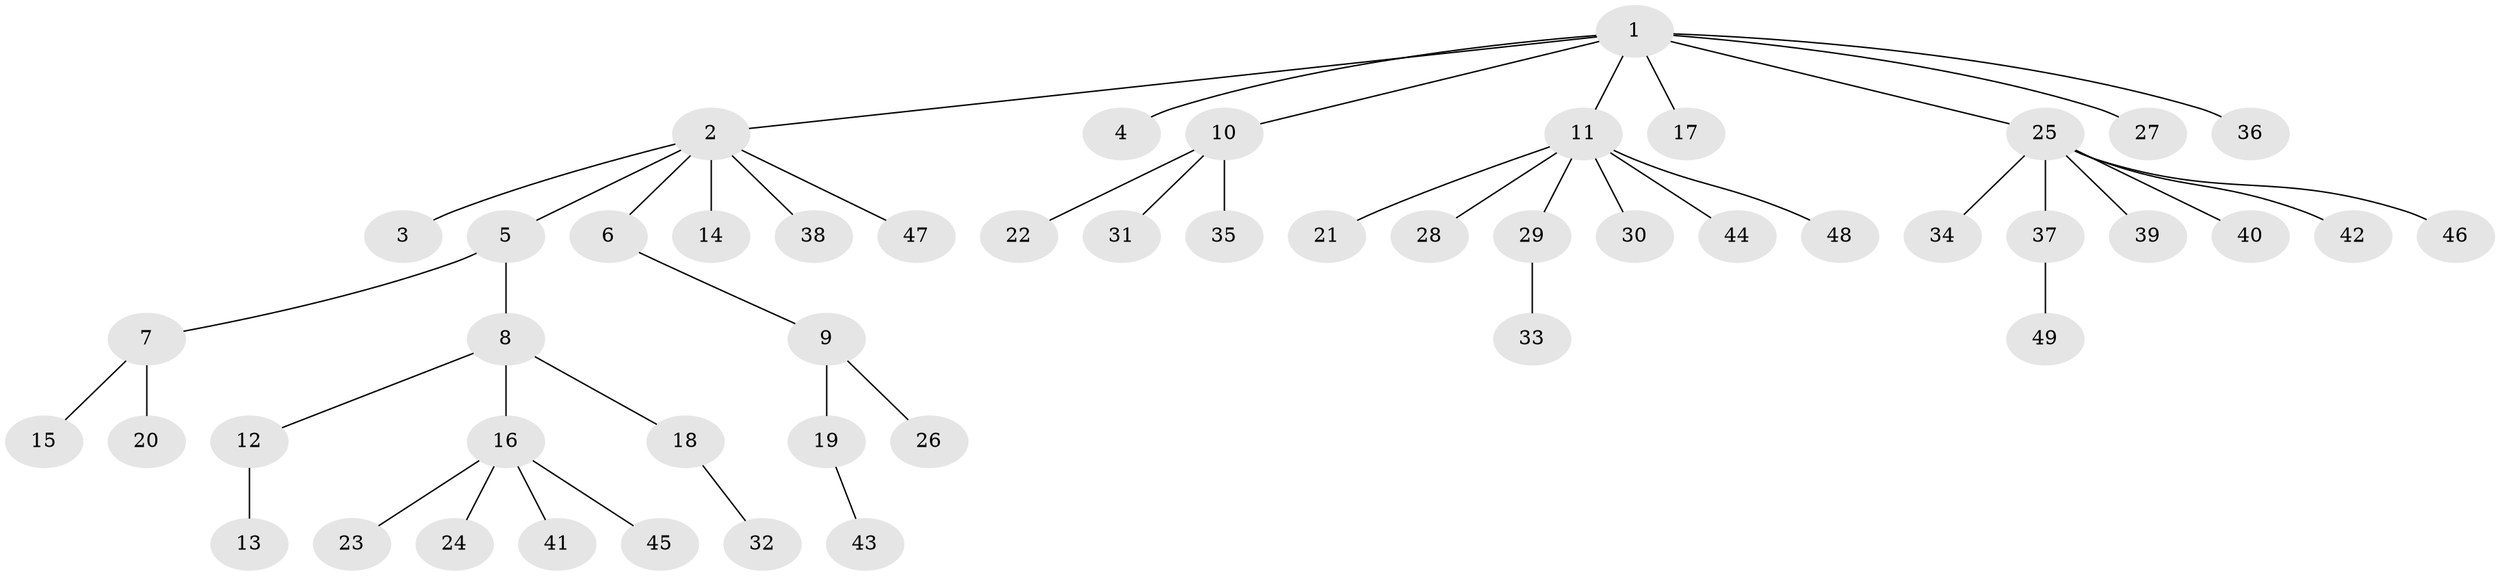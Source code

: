 // original degree distribution, {9: 0.012658227848101266, 8: 0.0379746835443038, 2: 0.21518987341772153, 1: 0.620253164556962, 4: 0.0379746835443038, 5: 0.02531645569620253, 6: 0.02531645569620253, 3: 0.02531645569620253}
// Generated by graph-tools (version 1.1) at 2025/50/03/04/25 22:50:19]
// undirected, 49 vertices, 48 edges
graph export_dot {
  node [color=gray90,style=filled];
  1;
  2;
  3;
  4;
  5;
  6;
  7;
  8;
  9;
  10;
  11;
  12;
  13;
  14;
  15;
  16;
  17;
  18;
  19;
  20;
  21;
  22;
  23;
  24;
  25;
  26;
  27;
  28;
  29;
  30;
  31;
  32;
  33;
  34;
  35;
  36;
  37;
  38;
  39;
  40;
  41;
  42;
  43;
  44;
  45;
  46;
  47;
  48;
  49;
  1 -- 2 [weight=1.0];
  1 -- 4 [weight=1.0];
  1 -- 10 [weight=1.0];
  1 -- 11 [weight=1.0];
  1 -- 17 [weight=1.0];
  1 -- 25 [weight=1.0];
  1 -- 27 [weight=1.0];
  1 -- 36 [weight=1.0];
  2 -- 3 [weight=1.0];
  2 -- 5 [weight=1.0];
  2 -- 6 [weight=1.0];
  2 -- 14 [weight=1.0];
  2 -- 38 [weight=1.0];
  2 -- 47 [weight=1.0];
  5 -- 7 [weight=1.0];
  5 -- 8 [weight=1.0];
  6 -- 9 [weight=1.0];
  7 -- 15 [weight=1.0];
  7 -- 20 [weight=2.0];
  8 -- 12 [weight=1.0];
  8 -- 16 [weight=1.0];
  8 -- 18 [weight=1.0];
  9 -- 19 [weight=1.0];
  9 -- 26 [weight=1.0];
  10 -- 22 [weight=1.0];
  10 -- 31 [weight=1.0];
  10 -- 35 [weight=2.0];
  11 -- 21 [weight=1.0];
  11 -- 28 [weight=1.0];
  11 -- 29 [weight=1.0];
  11 -- 30 [weight=1.0];
  11 -- 44 [weight=1.0];
  11 -- 48 [weight=1.0];
  12 -- 13 [weight=4.0];
  16 -- 23 [weight=1.0];
  16 -- 24 [weight=1.0];
  16 -- 41 [weight=1.0];
  16 -- 45 [weight=1.0];
  18 -- 32 [weight=1.0];
  19 -- 43 [weight=1.0];
  25 -- 34 [weight=1.0];
  25 -- 37 [weight=1.0];
  25 -- 39 [weight=1.0];
  25 -- 40 [weight=1.0];
  25 -- 42 [weight=1.0];
  25 -- 46 [weight=1.0];
  29 -- 33 [weight=1.0];
  37 -- 49 [weight=1.0];
}
